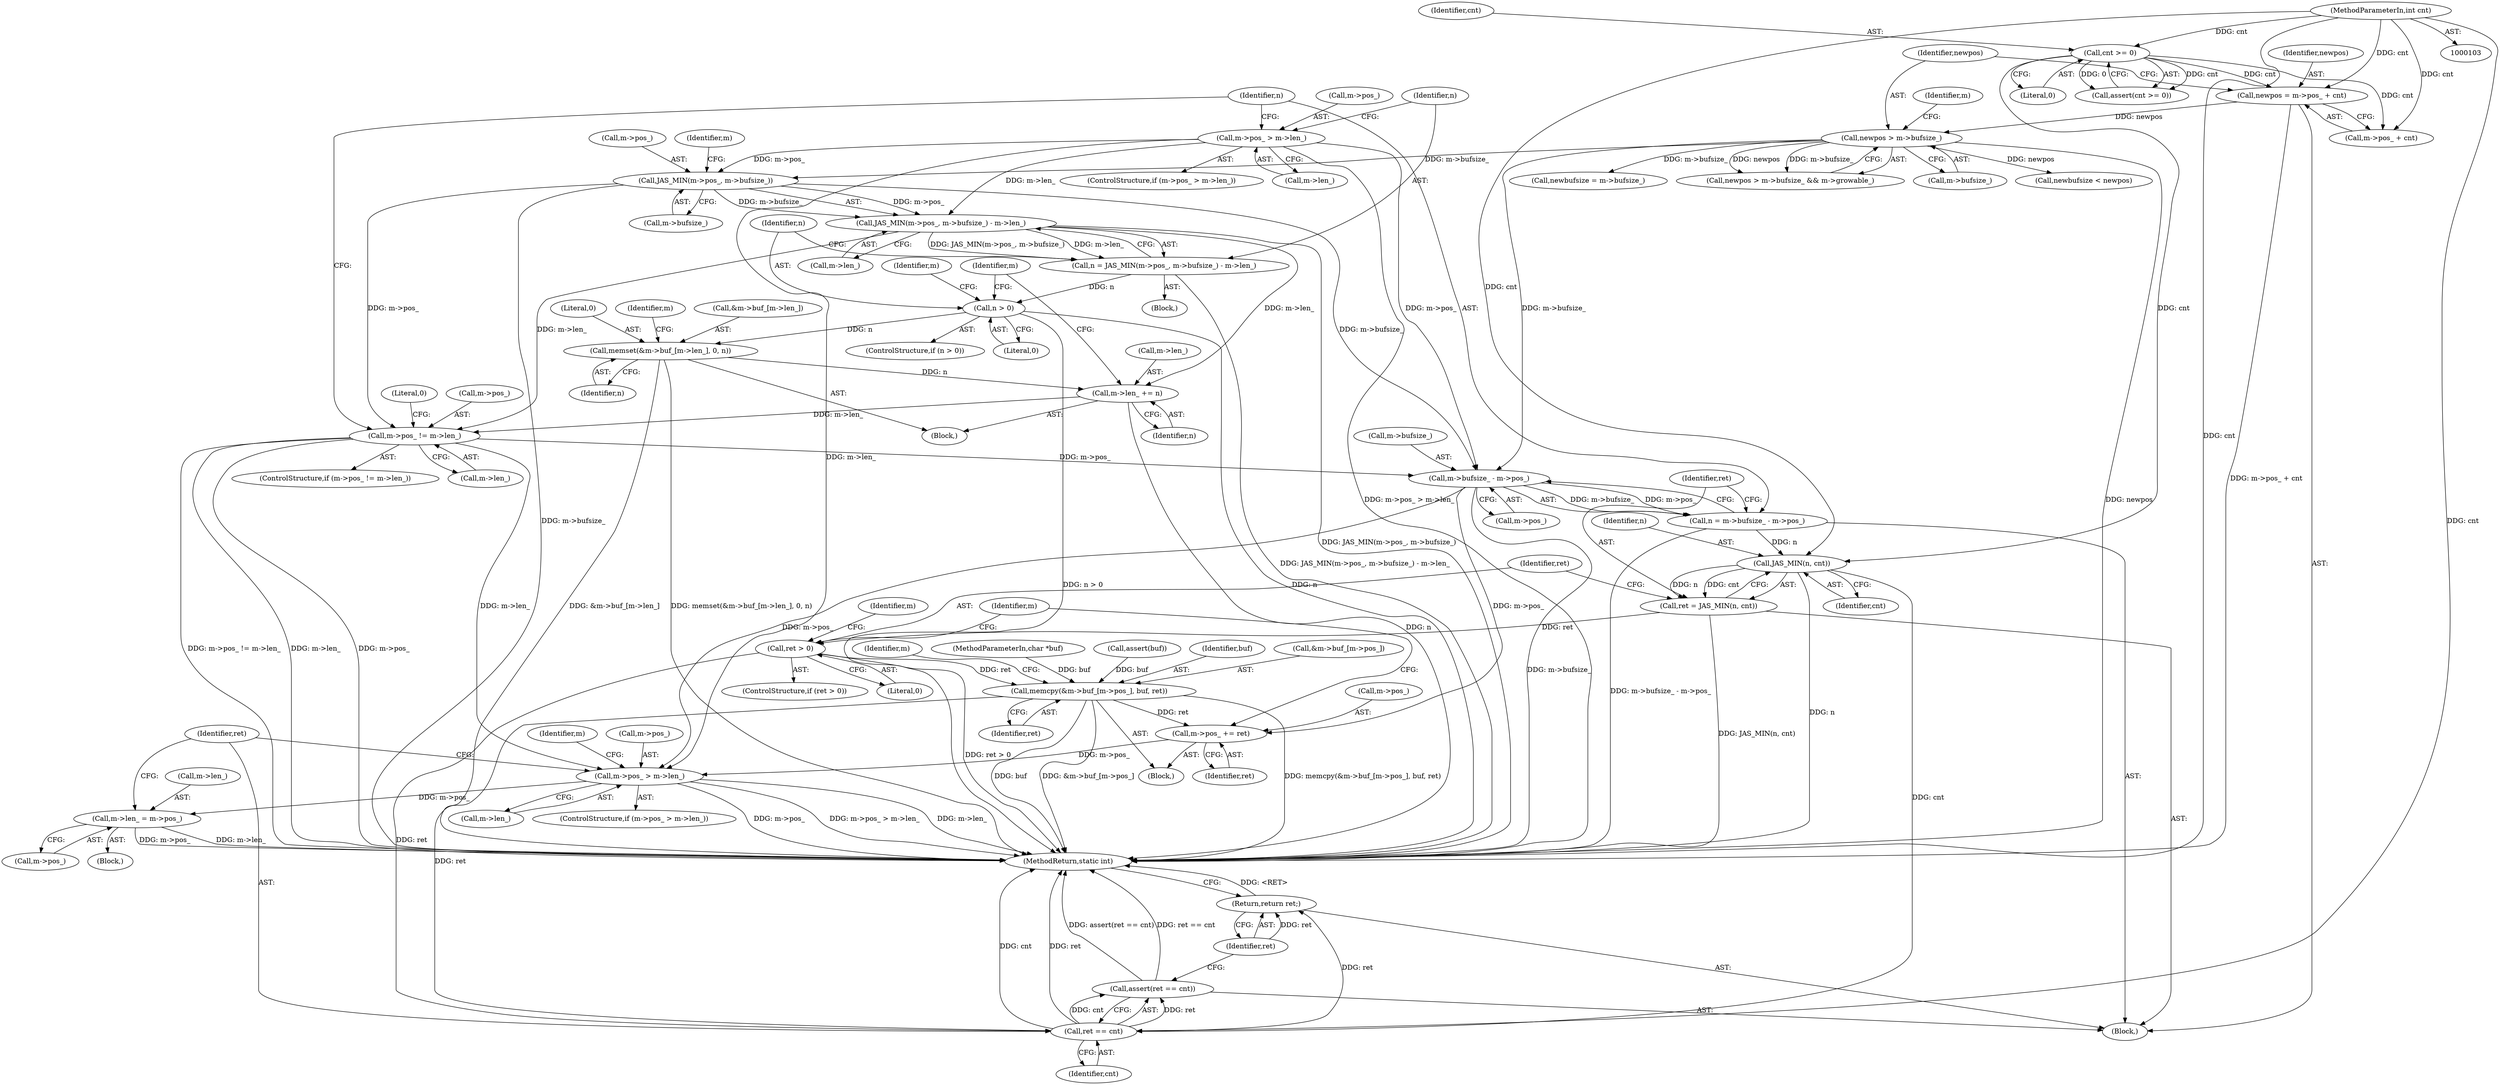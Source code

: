digraph "0_jasper_634ce8e8a5accc0fa05dd2c20d42b4749d4b2735_7@API" {
"1000223" [label="(Call,memset(&m->buf_[m->len_], 0, n))"];
"1000219" [label="(Call,n > 0)"];
"1000205" [label="(Call,n = JAS_MIN(m->pos_, m->bufsize_) - m->len_)"];
"1000207" [label="(Call,JAS_MIN(m->pos_, m->bufsize_) - m->len_)"];
"1000208" [label="(Call,JAS_MIN(m->pos_, m->bufsize_))"];
"1000197" [label="(Call,m->pos_ > m->len_)"];
"1000142" [label="(Call,newpos > m->bufsize_)"];
"1000133" [label="(Call,newpos = m->pos_ + cnt)"];
"1000121" [label="(Call,cnt >= 0)"];
"1000106" [label="(MethodParameterIn,int cnt)"];
"1000234" [label="(Call,m->len_ += n)"];
"1000240" [label="(Call,m->pos_ != m->len_)"];
"1000252" [label="(Call,m->bufsize_ - m->pos_)"];
"1000250" [label="(Call,n = m->bufsize_ - m->pos_)"];
"1000261" [label="(Call,JAS_MIN(n, cnt))"];
"1000259" [label="(Call,ret = JAS_MIN(n, cnt))"];
"1000265" [label="(Call,ret > 0)"];
"1000269" [label="(Call,memcpy(&m->buf_[m->pos_], buf, ret))"];
"1000280" [label="(Call,m->pos_ += ret)"];
"1000286" [label="(Call,m->pos_ > m->len_)"];
"1000294" [label="(Call,m->len_ = m->pos_)"];
"1000302" [label="(Call,ret == cnt)"];
"1000301" [label="(Call,assert(ret == cnt))"];
"1000305" [label="(Return,return ret;)"];
"1000204" [label="(Block,)"];
"1000296" [label="(Identifier,m)"];
"1000284" [label="(Identifier,ret)"];
"1000198" [label="(Call,m->pos_)"];
"1000304" [label="(Identifier,cnt)"];
"1000144" [label="(Call,m->bufsize_)"];
"1000261" [label="(Call,JAS_MIN(n, cnt))"];
"1000265" [label="(Call,ret > 0)"];
"1000151" [label="(Call,newbufsize = m->bufsize_)"];
"1000263" [label="(Identifier,cnt)"];
"1000256" [label="(Call,m->pos_)"];
"1000278" [label="(Identifier,buf)"];
"1000206" [label="(Identifier,n)"];
"1000121" [label="(Call,cnt >= 0)"];
"1000266" [label="(Identifier,ret)"];
"1000285" [label="(ControlStructure,if (m->pos_ > m->len_))"];
"1000133" [label="(Call,newpos = m->pos_ + cnt)"];
"1000227" [label="(Identifier,m)"];
"1000238" [label="(Identifier,n)"];
"1000239" [label="(ControlStructure,if (m->pos_ != m->len_))"];
"1000141" [label="(Call,newpos > m->bufsize_ && m->growable_)"];
"1000244" [label="(Call,m->len_)"];
"1000270" [label="(Call,&m->buf_[m->pos_])"];
"1000251" [label="(Identifier,n)"];
"1000219" [label="(Call,n > 0)"];
"1000216" [label="(Identifier,m)"];
"1000306" [label="(Identifier,ret)"];
"1000293" [label="(Block,)"];
"1000224" [label="(Call,&m->buf_[m->len_])"];
"1000267" [label="(Literal,0)"];
"1000207" [label="(Call,JAS_MIN(m->pos_, m->bufsize_) - m->len_)"];
"1000295" [label="(Call,m->len_)"];
"1000264" [label="(ControlStructure,if (ret > 0))"];
"1000120" [label="(Call,assert(cnt >= 0))"];
"1000242" [label="(Identifier,m)"];
"1000208" [label="(Call,JAS_MIN(m->pos_, m->bufsize_))"];
"1000215" [label="(Call,m->len_)"];
"1000290" [label="(Call,m->len_)"];
"1000305" [label="(Return,return ret;)"];
"1000249" [label="(Literal,0)"];
"1000212" [label="(Call,m->bufsize_)"];
"1000196" [label="(ControlStructure,if (m->pos_ > m->len_))"];
"1000302" [label="(Call,ret == cnt)"];
"1000253" [label="(Call,m->bufsize_)"];
"1000234" [label="(Call,m->len_ += n)"];
"1000223" [label="(Call,memset(&m->buf_[m->len_], 0, n))"];
"1000218" [label="(ControlStructure,if (n > 0))"];
"1000122" [label="(Identifier,cnt)"];
"1000303" [label="(Identifier,ret)"];
"1000279" [label="(Identifier,ret)"];
"1000250" [label="(Call,n = m->bufsize_ - m->pos_)"];
"1000280" [label="(Call,m->pos_ += ret)"];
"1000241" [label="(Call,m->pos_)"];
"1000205" [label="(Call,n = JAS_MIN(m->pos_, m->bufsize_) - m->len_)"];
"1000221" [label="(Literal,0)"];
"1000240" [label="(Call,m->pos_ != m->len_)"];
"1000281" [label="(Call,m->pos_)"];
"1000260" [label="(Identifier,ret)"];
"1000148" [label="(Identifier,m)"];
"1000142" [label="(Call,newpos > m->bufsize_)"];
"1000288" [label="(Identifier,m)"];
"1000233" [label="(Identifier,n)"];
"1000301" [label="(Call,assert(ret == cnt))"];
"1000307" [label="(MethodReturn,static int)"];
"1000143" [label="(Identifier,newpos)"];
"1000282" [label="(Identifier,m)"];
"1000294" [label="(Call,m->len_ = m->pos_)"];
"1000268" [label="(Block,)"];
"1000235" [label="(Call,m->len_)"];
"1000105" [label="(MethodParameterIn,char *buf)"];
"1000107" [label="(Block,)"];
"1000135" [label="(Call,m->pos_ + cnt)"];
"1000232" [label="(Literal,0)"];
"1000197" [label="(Call,m->pos_ > m->len_)"];
"1000273" [label="(Identifier,m)"];
"1000286" [label="(Call,m->pos_ > m->len_)"];
"1000262" [label="(Identifier,n)"];
"1000201" [label="(Call,m->len_)"];
"1000236" [label="(Identifier,m)"];
"1000157" [label="(Call,newbufsize < newpos)"];
"1000123" [label="(Literal,0)"];
"1000269" [label="(Call,memcpy(&m->buf_[m->pos_], buf, ret))"];
"1000220" [label="(Identifier,n)"];
"1000287" [label="(Call,m->pos_)"];
"1000298" [label="(Call,m->pos_)"];
"1000209" [label="(Call,m->pos_)"];
"1000106" [label="(MethodParameterIn,int cnt)"];
"1000222" [label="(Block,)"];
"1000259" [label="(Call,ret = JAS_MIN(n, cnt))"];
"1000252" [label="(Call,m->bufsize_ - m->pos_)"];
"1000134" [label="(Identifier,newpos)"];
"1000118" [label="(Call,assert(buf))"];
"1000223" -> "1000222"  [label="AST: "];
"1000223" -> "1000233"  [label="CFG: "];
"1000224" -> "1000223"  [label="AST: "];
"1000232" -> "1000223"  [label="AST: "];
"1000233" -> "1000223"  [label="AST: "];
"1000236" -> "1000223"  [label="CFG: "];
"1000223" -> "1000307"  [label="DDG: memset(&m->buf_[m->len_], 0, n)"];
"1000223" -> "1000307"  [label="DDG: &m->buf_[m->len_]"];
"1000219" -> "1000223"  [label="DDG: n"];
"1000223" -> "1000234"  [label="DDG: n"];
"1000219" -> "1000218"  [label="AST: "];
"1000219" -> "1000221"  [label="CFG: "];
"1000220" -> "1000219"  [label="AST: "];
"1000221" -> "1000219"  [label="AST: "];
"1000227" -> "1000219"  [label="CFG: "];
"1000242" -> "1000219"  [label="CFG: "];
"1000219" -> "1000307"  [label="DDG: n > 0"];
"1000219" -> "1000307"  [label="DDG: n"];
"1000205" -> "1000219"  [label="DDG: n"];
"1000205" -> "1000204"  [label="AST: "];
"1000205" -> "1000207"  [label="CFG: "];
"1000206" -> "1000205"  [label="AST: "];
"1000207" -> "1000205"  [label="AST: "];
"1000220" -> "1000205"  [label="CFG: "];
"1000205" -> "1000307"  [label="DDG: JAS_MIN(m->pos_, m->bufsize_) - m->len_"];
"1000207" -> "1000205"  [label="DDG: JAS_MIN(m->pos_, m->bufsize_)"];
"1000207" -> "1000205"  [label="DDG: m->len_"];
"1000207" -> "1000215"  [label="CFG: "];
"1000208" -> "1000207"  [label="AST: "];
"1000215" -> "1000207"  [label="AST: "];
"1000207" -> "1000307"  [label="DDG: JAS_MIN(m->pos_, m->bufsize_)"];
"1000208" -> "1000207"  [label="DDG: m->pos_"];
"1000208" -> "1000207"  [label="DDG: m->bufsize_"];
"1000197" -> "1000207"  [label="DDG: m->len_"];
"1000207" -> "1000234"  [label="DDG: m->len_"];
"1000207" -> "1000240"  [label="DDG: m->len_"];
"1000208" -> "1000212"  [label="CFG: "];
"1000209" -> "1000208"  [label="AST: "];
"1000212" -> "1000208"  [label="AST: "];
"1000216" -> "1000208"  [label="CFG: "];
"1000208" -> "1000307"  [label="DDG: m->bufsize_"];
"1000197" -> "1000208"  [label="DDG: m->pos_"];
"1000142" -> "1000208"  [label="DDG: m->bufsize_"];
"1000208" -> "1000240"  [label="DDG: m->pos_"];
"1000208" -> "1000252"  [label="DDG: m->bufsize_"];
"1000197" -> "1000196"  [label="AST: "];
"1000197" -> "1000201"  [label="CFG: "];
"1000198" -> "1000197"  [label="AST: "];
"1000201" -> "1000197"  [label="AST: "];
"1000206" -> "1000197"  [label="CFG: "];
"1000251" -> "1000197"  [label="CFG: "];
"1000197" -> "1000307"  [label="DDG: m->pos_ > m->len_"];
"1000197" -> "1000252"  [label="DDG: m->pos_"];
"1000197" -> "1000286"  [label="DDG: m->len_"];
"1000142" -> "1000141"  [label="AST: "];
"1000142" -> "1000144"  [label="CFG: "];
"1000143" -> "1000142"  [label="AST: "];
"1000144" -> "1000142"  [label="AST: "];
"1000148" -> "1000142"  [label="CFG: "];
"1000141" -> "1000142"  [label="CFG: "];
"1000142" -> "1000307"  [label="DDG: newpos"];
"1000142" -> "1000141"  [label="DDG: newpos"];
"1000142" -> "1000141"  [label="DDG: m->bufsize_"];
"1000133" -> "1000142"  [label="DDG: newpos"];
"1000142" -> "1000151"  [label="DDG: m->bufsize_"];
"1000142" -> "1000157"  [label="DDG: newpos"];
"1000142" -> "1000252"  [label="DDG: m->bufsize_"];
"1000133" -> "1000107"  [label="AST: "];
"1000133" -> "1000135"  [label="CFG: "];
"1000134" -> "1000133"  [label="AST: "];
"1000135" -> "1000133"  [label="AST: "];
"1000143" -> "1000133"  [label="CFG: "];
"1000133" -> "1000307"  [label="DDG: m->pos_ + cnt"];
"1000121" -> "1000133"  [label="DDG: cnt"];
"1000106" -> "1000133"  [label="DDG: cnt"];
"1000121" -> "1000120"  [label="AST: "];
"1000121" -> "1000123"  [label="CFG: "];
"1000122" -> "1000121"  [label="AST: "];
"1000123" -> "1000121"  [label="AST: "];
"1000120" -> "1000121"  [label="CFG: "];
"1000121" -> "1000120"  [label="DDG: cnt"];
"1000121" -> "1000120"  [label="DDG: 0"];
"1000106" -> "1000121"  [label="DDG: cnt"];
"1000121" -> "1000135"  [label="DDG: cnt"];
"1000121" -> "1000261"  [label="DDG: cnt"];
"1000106" -> "1000103"  [label="AST: "];
"1000106" -> "1000307"  [label="DDG: cnt"];
"1000106" -> "1000135"  [label="DDG: cnt"];
"1000106" -> "1000261"  [label="DDG: cnt"];
"1000106" -> "1000302"  [label="DDG: cnt"];
"1000234" -> "1000222"  [label="AST: "];
"1000234" -> "1000238"  [label="CFG: "];
"1000235" -> "1000234"  [label="AST: "];
"1000238" -> "1000234"  [label="AST: "];
"1000242" -> "1000234"  [label="CFG: "];
"1000234" -> "1000307"  [label="DDG: n"];
"1000234" -> "1000240"  [label="DDG: m->len_"];
"1000240" -> "1000239"  [label="AST: "];
"1000240" -> "1000244"  [label="CFG: "];
"1000241" -> "1000240"  [label="AST: "];
"1000244" -> "1000240"  [label="AST: "];
"1000249" -> "1000240"  [label="CFG: "];
"1000251" -> "1000240"  [label="CFG: "];
"1000240" -> "1000307"  [label="DDG: m->pos_ != m->len_"];
"1000240" -> "1000307"  [label="DDG: m->len_"];
"1000240" -> "1000307"  [label="DDG: m->pos_"];
"1000240" -> "1000252"  [label="DDG: m->pos_"];
"1000240" -> "1000286"  [label="DDG: m->len_"];
"1000252" -> "1000250"  [label="AST: "];
"1000252" -> "1000256"  [label="CFG: "];
"1000253" -> "1000252"  [label="AST: "];
"1000256" -> "1000252"  [label="AST: "];
"1000250" -> "1000252"  [label="CFG: "];
"1000252" -> "1000307"  [label="DDG: m->bufsize_"];
"1000252" -> "1000250"  [label="DDG: m->bufsize_"];
"1000252" -> "1000250"  [label="DDG: m->pos_"];
"1000252" -> "1000280"  [label="DDG: m->pos_"];
"1000252" -> "1000286"  [label="DDG: m->pos_"];
"1000250" -> "1000107"  [label="AST: "];
"1000251" -> "1000250"  [label="AST: "];
"1000260" -> "1000250"  [label="CFG: "];
"1000250" -> "1000307"  [label="DDG: m->bufsize_ - m->pos_"];
"1000250" -> "1000261"  [label="DDG: n"];
"1000261" -> "1000259"  [label="AST: "];
"1000261" -> "1000263"  [label="CFG: "];
"1000262" -> "1000261"  [label="AST: "];
"1000263" -> "1000261"  [label="AST: "];
"1000259" -> "1000261"  [label="CFG: "];
"1000261" -> "1000307"  [label="DDG: n"];
"1000261" -> "1000259"  [label="DDG: n"];
"1000261" -> "1000259"  [label="DDG: cnt"];
"1000261" -> "1000302"  [label="DDG: cnt"];
"1000259" -> "1000107"  [label="AST: "];
"1000260" -> "1000259"  [label="AST: "];
"1000266" -> "1000259"  [label="CFG: "];
"1000259" -> "1000307"  [label="DDG: JAS_MIN(n, cnt)"];
"1000259" -> "1000265"  [label="DDG: ret"];
"1000265" -> "1000264"  [label="AST: "];
"1000265" -> "1000267"  [label="CFG: "];
"1000266" -> "1000265"  [label="AST: "];
"1000267" -> "1000265"  [label="AST: "];
"1000273" -> "1000265"  [label="CFG: "];
"1000288" -> "1000265"  [label="CFG: "];
"1000265" -> "1000307"  [label="DDG: ret > 0"];
"1000265" -> "1000269"  [label="DDG: ret"];
"1000265" -> "1000302"  [label="DDG: ret"];
"1000269" -> "1000268"  [label="AST: "];
"1000269" -> "1000279"  [label="CFG: "];
"1000270" -> "1000269"  [label="AST: "];
"1000278" -> "1000269"  [label="AST: "];
"1000279" -> "1000269"  [label="AST: "];
"1000282" -> "1000269"  [label="CFG: "];
"1000269" -> "1000307"  [label="DDG: memcpy(&m->buf_[m->pos_], buf, ret)"];
"1000269" -> "1000307"  [label="DDG: buf"];
"1000269" -> "1000307"  [label="DDG: &m->buf_[m->pos_]"];
"1000118" -> "1000269"  [label="DDG: buf"];
"1000105" -> "1000269"  [label="DDG: buf"];
"1000269" -> "1000280"  [label="DDG: ret"];
"1000269" -> "1000302"  [label="DDG: ret"];
"1000280" -> "1000268"  [label="AST: "];
"1000280" -> "1000284"  [label="CFG: "];
"1000281" -> "1000280"  [label="AST: "];
"1000284" -> "1000280"  [label="AST: "];
"1000288" -> "1000280"  [label="CFG: "];
"1000280" -> "1000286"  [label="DDG: m->pos_"];
"1000286" -> "1000285"  [label="AST: "];
"1000286" -> "1000290"  [label="CFG: "];
"1000287" -> "1000286"  [label="AST: "];
"1000290" -> "1000286"  [label="AST: "];
"1000296" -> "1000286"  [label="CFG: "];
"1000303" -> "1000286"  [label="CFG: "];
"1000286" -> "1000307"  [label="DDG: m->pos_ > m->len_"];
"1000286" -> "1000307"  [label="DDG: m->len_"];
"1000286" -> "1000307"  [label="DDG: m->pos_"];
"1000286" -> "1000294"  [label="DDG: m->pos_"];
"1000294" -> "1000293"  [label="AST: "];
"1000294" -> "1000298"  [label="CFG: "];
"1000295" -> "1000294"  [label="AST: "];
"1000298" -> "1000294"  [label="AST: "];
"1000303" -> "1000294"  [label="CFG: "];
"1000294" -> "1000307"  [label="DDG: m->pos_"];
"1000294" -> "1000307"  [label="DDG: m->len_"];
"1000302" -> "1000301"  [label="AST: "];
"1000302" -> "1000304"  [label="CFG: "];
"1000303" -> "1000302"  [label="AST: "];
"1000304" -> "1000302"  [label="AST: "];
"1000301" -> "1000302"  [label="CFG: "];
"1000302" -> "1000307"  [label="DDG: cnt"];
"1000302" -> "1000307"  [label="DDG: ret"];
"1000302" -> "1000301"  [label="DDG: ret"];
"1000302" -> "1000301"  [label="DDG: cnt"];
"1000302" -> "1000305"  [label="DDG: ret"];
"1000301" -> "1000107"  [label="AST: "];
"1000306" -> "1000301"  [label="CFG: "];
"1000301" -> "1000307"  [label="DDG: assert(ret == cnt)"];
"1000301" -> "1000307"  [label="DDG: ret == cnt"];
"1000305" -> "1000107"  [label="AST: "];
"1000305" -> "1000306"  [label="CFG: "];
"1000306" -> "1000305"  [label="AST: "];
"1000307" -> "1000305"  [label="CFG: "];
"1000305" -> "1000307"  [label="DDG: <RET>"];
"1000306" -> "1000305"  [label="DDG: ret"];
}
